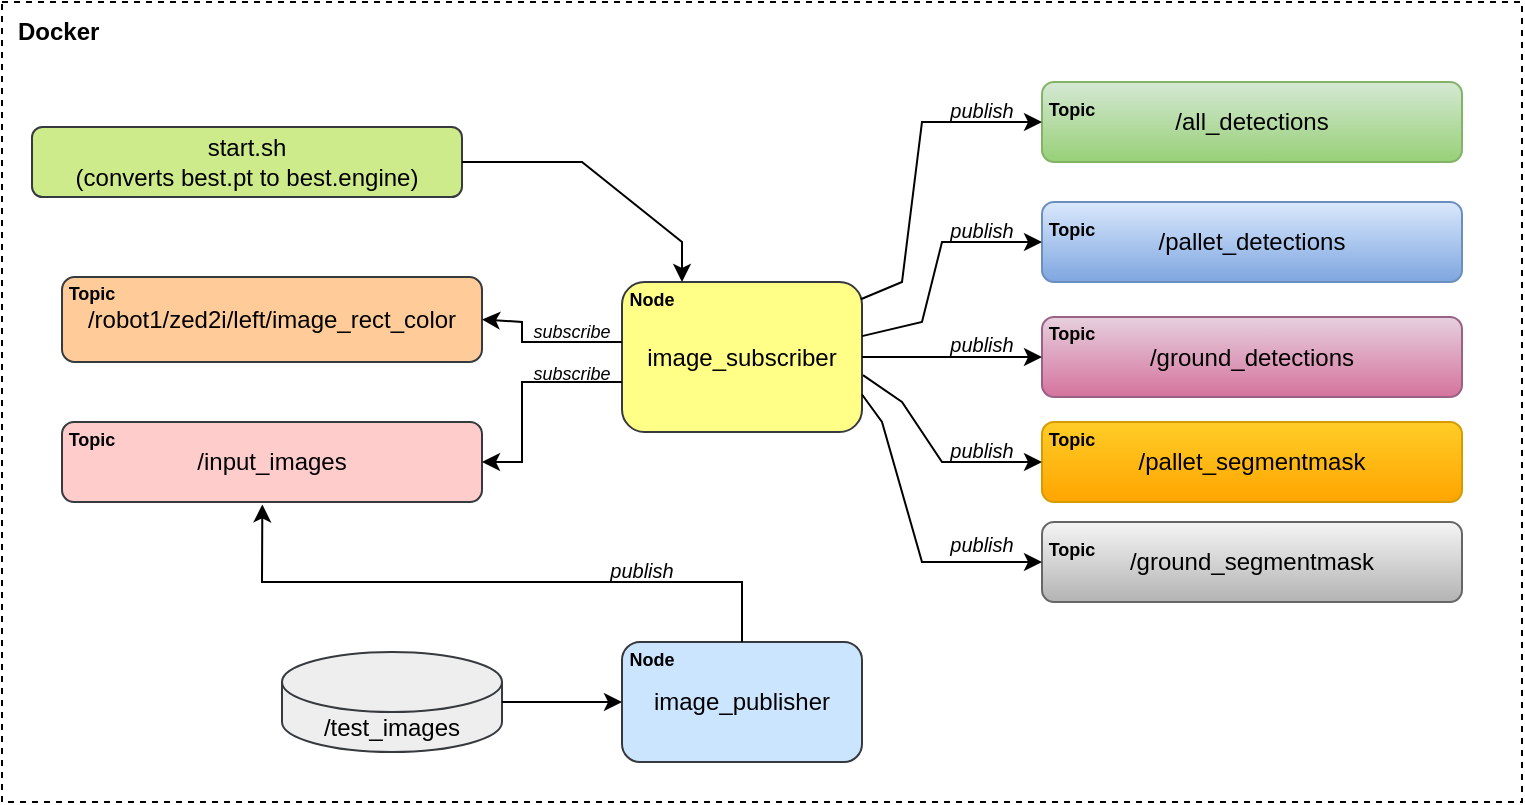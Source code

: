 <mxfile version="25.0.1">
  <diagram name="Page-1" id="4EJ7iSS-Rt1fkslnQ3fg">
    <mxGraphModel dx="1744" dy="1036" grid="1" gridSize="10" guides="1" tooltips="1" connect="1" arrows="1" fold="1" page="1" pageScale="1" pageWidth="850" pageHeight="1100" math="0" shadow="0">
      <root>
        <mxCell id="0" />
        <mxCell id="1" parent="0" />
        <mxCell id="R884XxZkduRBrohjx5yr-1" value="/robot1/zed2i/left/image_rect_color" style="rounded=1;whiteSpace=wrap;html=1;fillColor=#ffcc99;strokeColor=#36393d;" vertex="1" parent="1">
          <mxGeometry x="160" y="287.5" width="210" height="42.5" as="geometry" />
        </mxCell>
        <mxCell id="R884XxZkduRBrohjx5yr-2" value="/input_images" style="rounded=1;whiteSpace=wrap;html=1;fillColor=#ffcccc;strokeColor=#36393d;" vertex="1" parent="1">
          <mxGeometry x="160" y="360" width="210" height="40" as="geometry" />
        </mxCell>
        <mxCell id="R884XxZkduRBrohjx5yr-4" value="image_subscriber" style="rounded=1;whiteSpace=wrap;html=1;fillColor=#ffff88;strokeColor=#36393d;" vertex="1" parent="1">
          <mxGeometry x="440" y="290" width="120" height="75" as="geometry" />
        </mxCell>
        <mxCell id="R884XxZkduRBrohjx5yr-9" value="" style="endArrow=classic;html=1;rounded=0;exitX=1;exitY=0.5;exitDx=0;exitDy=0;entryX=1;entryY=0.5;entryDx=0;entryDy=0;" edge="1" parent="1" target="R884XxZkduRBrohjx5yr-2">
          <mxGeometry width="50" height="50" relative="1" as="geometry">
            <mxPoint x="440" y="340" as="sourcePoint" />
            <mxPoint x="430" y="390" as="targetPoint" />
            <Array as="points">
              <mxPoint x="390" y="340" />
              <mxPoint x="390" y="380" />
            </Array>
          </mxGeometry>
        </mxCell>
        <mxCell id="R884XxZkduRBrohjx5yr-11" value="/pallet_detections" style="rounded=1;whiteSpace=wrap;html=1;fillColor=#dae8fc;gradientColor=#7ea6e0;strokeColor=#6c8ebf;" vertex="1" parent="1">
          <mxGeometry x="650" y="250" width="210" height="40" as="geometry" />
        </mxCell>
        <mxCell id="R884XxZkduRBrohjx5yr-12" value="/ground_detections" style="rounded=1;whiteSpace=wrap;html=1;fillColor=#e6d0de;gradientColor=#d5739d;strokeColor=#996185;" vertex="1" parent="1">
          <mxGeometry x="650" y="307.5" width="210" height="40" as="geometry" />
        </mxCell>
        <mxCell id="R884XxZkduRBrohjx5yr-13" value="/pallet_segmentmask" style="rounded=1;whiteSpace=wrap;html=1;fillColor=#ffcd28;gradientColor=#ffa500;strokeColor=#d79b00;" vertex="1" parent="1">
          <mxGeometry x="650" y="360" width="210" height="40" as="geometry" />
        </mxCell>
        <mxCell id="R884XxZkduRBrohjx5yr-14" value="/ground_segmentmask" style="rounded=1;whiteSpace=wrap;html=1;fillColor=#f5f5f5;gradientColor=#b3b3b3;strokeColor=#666666;" vertex="1" parent="1">
          <mxGeometry x="650" y="410" width="210" height="40" as="geometry" />
        </mxCell>
        <mxCell id="R884XxZkduRBrohjx5yr-16" value="" style="endArrow=classic;html=1;rounded=0;entryX=0;entryY=0.5;entryDx=0;entryDy=0;exitX=1;exitY=0.5;exitDx=0;exitDy=0;" edge="1" parent="1" source="R884XxZkduRBrohjx5yr-4" target="R884XxZkduRBrohjx5yr-12">
          <mxGeometry width="50" height="50" relative="1" as="geometry">
            <mxPoint x="510" y="400" as="sourcePoint" />
            <mxPoint x="560" y="350" as="targetPoint" />
            <Array as="points" />
          </mxGeometry>
        </mxCell>
        <mxCell id="R884XxZkduRBrohjx5yr-17" value="" style="endArrow=classic;html=1;rounded=0;entryX=0;entryY=0.5;entryDx=0;entryDy=0;exitX=1.004;exitY=0.621;exitDx=0;exitDy=0;exitPerimeter=0;" edge="1" parent="1" source="R884XxZkduRBrohjx5yr-4" target="R884XxZkduRBrohjx5yr-13">
          <mxGeometry width="50" height="50" relative="1" as="geometry">
            <mxPoint x="560" y="330" as="sourcePoint" />
            <mxPoint x="600" y="360" as="targetPoint" />
            <Array as="points">
              <mxPoint x="580" y="350" />
              <mxPoint x="600" y="380" />
            </Array>
          </mxGeometry>
        </mxCell>
        <mxCell id="R884XxZkduRBrohjx5yr-19" value="/all_detections" style="rounded=1;whiteSpace=wrap;html=1;fillColor=#d5e8d4;strokeColor=#82b366;gradientColor=#97d077;" vertex="1" parent="1">
          <mxGeometry x="650" y="190" width="210" height="40" as="geometry" />
        </mxCell>
        <mxCell id="R884XxZkduRBrohjx5yr-21" value="" style="endArrow=classic;html=1;rounded=0;entryX=0;entryY=0.5;entryDx=0;entryDy=0;exitX=1;exitY=0.75;exitDx=0;exitDy=0;" edge="1" parent="1" source="R884XxZkduRBrohjx5yr-4" target="R884XxZkduRBrohjx5yr-14">
          <mxGeometry width="50" height="50" relative="1" as="geometry">
            <mxPoint x="560" y="440" as="sourcePoint" />
            <mxPoint x="610" y="390" as="targetPoint" />
            <Array as="points">
              <mxPoint x="570" y="360" />
              <mxPoint x="590" y="430" />
            </Array>
          </mxGeometry>
        </mxCell>
        <mxCell id="R884XxZkduRBrohjx5yr-23" value="" style="endArrow=classic;html=1;rounded=0;exitX=1;exitY=0.361;exitDx=0;exitDy=0;exitPerimeter=0;entryX=0;entryY=0.5;entryDx=0;entryDy=0;" edge="1" parent="1" source="R884XxZkduRBrohjx5yr-4" target="R884XxZkduRBrohjx5yr-11">
          <mxGeometry width="50" height="50" relative="1" as="geometry">
            <mxPoint x="570" y="320" as="sourcePoint" />
            <mxPoint x="610" y="270" as="targetPoint" />
            <Array as="points">
              <mxPoint x="590" y="310" />
              <mxPoint x="600" y="270" />
            </Array>
          </mxGeometry>
        </mxCell>
        <mxCell id="R884XxZkduRBrohjx5yr-27" value="" style="endArrow=classic;html=1;rounded=0;exitX=1;exitY=0.5;exitDx=0;exitDy=0;entryX=1;entryY=0.5;entryDx=0;entryDy=0;" edge="1" parent="1" target="R884XxZkduRBrohjx5yr-1">
          <mxGeometry width="50" height="50" relative="1" as="geometry">
            <mxPoint x="440" y="320" as="sourcePoint" />
            <mxPoint x="390" y="370" as="targetPoint" />
            <Array as="points">
              <mxPoint x="390" y="320" />
              <mxPoint x="390" y="310" />
            </Array>
          </mxGeometry>
        </mxCell>
        <mxCell id="R884XxZkduRBrohjx5yr-25" value="" style="endArrow=classic;html=1;rounded=0;exitX=0.995;exitY=0.115;exitDx=0;exitDy=0;exitPerimeter=0;entryX=0;entryY=0.5;entryDx=0;entryDy=0;" edge="1" parent="1" source="R884XxZkduRBrohjx5yr-4" target="R884XxZkduRBrohjx5yr-19">
          <mxGeometry width="50" height="50" relative="1" as="geometry">
            <mxPoint x="550" y="260" as="sourcePoint" />
            <mxPoint x="600" y="210" as="targetPoint" />
            <Array as="points">
              <mxPoint x="580" y="290" />
              <mxPoint x="590" y="210" />
            </Array>
          </mxGeometry>
        </mxCell>
        <mxCell id="R884XxZkduRBrohjx5yr-28" value="image_publisher" style="rounded=1;whiteSpace=wrap;html=1;fillColor=#cce5ff;strokeColor=#36393d;" vertex="1" parent="1">
          <mxGeometry x="440" y="470" width="120" height="60" as="geometry" />
        </mxCell>
        <mxCell id="R884XxZkduRBrohjx5yr-30" value="/test_images" style="shape=cylinder3;whiteSpace=wrap;html=1;boundedLbl=1;backgroundOutline=1;size=15;fillColor=#eeeeee;strokeColor=#36393d;" vertex="1" parent="1">
          <mxGeometry x="270" y="475" width="110" height="50" as="geometry" />
        </mxCell>
        <mxCell id="R884XxZkduRBrohjx5yr-31" value="" style="endArrow=classic;html=1;rounded=0;exitX=1;exitY=0.5;exitDx=0;exitDy=0;exitPerimeter=0;entryX=0;entryY=0.5;entryDx=0;entryDy=0;" edge="1" parent="1" source="R884XxZkduRBrohjx5yr-30" target="R884XxZkduRBrohjx5yr-28">
          <mxGeometry width="50" height="50" relative="1" as="geometry">
            <mxPoint x="450" y="600" as="sourcePoint" />
            <mxPoint x="500" y="550" as="targetPoint" />
          </mxGeometry>
        </mxCell>
        <mxCell id="R884XxZkduRBrohjx5yr-33" value="start.sh&lt;div&gt;(converts best.pt to best.engine)&lt;/div&gt;" style="rounded=1;whiteSpace=wrap;html=1;fillColor=#cdeb8b;strokeColor=#36393d;" vertex="1" parent="1">
          <mxGeometry x="145" y="212.5" width="215" height="35" as="geometry" />
        </mxCell>
        <mxCell id="R884XxZkduRBrohjx5yr-34" value="" style="endArrow=classic;html=1;rounded=0;exitX=1;exitY=0.5;exitDx=0;exitDy=0;entryX=0.25;entryY=0;entryDx=0;entryDy=0;" edge="1" parent="1" source="R884XxZkduRBrohjx5yr-33" target="R884XxZkduRBrohjx5yr-4">
          <mxGeometry width="50" height="50" relative="1" as="geometry">
            <mxPoint x="420" y="250" as="sourcePoint" />
            <mxPoint x="470" y="200" as="targetPoint" />
            <Array as="points">
              <mxPoint x="420" y="230" />
              <mxPoint x="470" y="270" />
            </Array>
          </mxGeometry>
        </mxCell>
        <mxCell id="R884XxZkduRBrohjx5yr-37" value="&lt;b&gt;&lt;font style=&quot;font-size: 9px;&quot;&gt;Topic&lt;/font&gt;&lt;/b&gt;" style="text;html=1;align=center;verticalAlign=middle;whiteSpace=wrap;rounded=0;" vertex="1" parent="1">
          <mxGeometry x="160" y="365" width="30" height="5" as="geometry" />
        </mxCell>
        <mxCell id="R884XxZkduRBrohjx5yr-39" value="&lt;b&gt;&lt;font style=&quot;font-size: 9px;&quot;&gt;Topic&lt;/font&gt;&lt;/b&gt;" style="text;html=1;align=center;verticalAlign=middle;whiteSpace=wrap;rounded=0;" vertex="1" parent="1">
          <mxGeometry x="160" y="287.5" width="30" height="15" as="geometry" />
        </mxCell>
        <mxCell id="R884XxZkduRBrohjx5yr-41" value="&lt;b&gt;&lt;font style=&quot;font-size: 9px;&quot;&gt;Topic&lt;/font&gt;&lt;/b&gt;" style="text;html=1;align=center;verticalAlign=middle;whiteSpace=wrap;rounded=0;" vertex="1" parent="1">
          <mxGeometry x="650" y="200" width="30" height="5" as="geometry" />
        </mxCell>
        <mxCell id="R884XxZkduRBrohjx5yr-42" value="&lt;b&gt;&lt;font style=&quot;font-size: 9px;&quot;&gt;Topic&lt;/font&gt;&lt;/b&gt;" style="text;html=1;align=center;verticalAlign=middle;whiteSpace=wrap;rounded=0;" vertex="1" parent="1">
          <mxGeometry x="650" y="260" width="30" height="5" as="geometry" />
        </mxCell>
        <mxCell id="R884XxZkduRBrohjx5yr-43" value="&lt;b&gt;&lt;font style=&quot;font-size: 9px;&quot;&gt;Topic&lt;/font&gt;&lt;/b&gt;" style="text;html=1;align=center;verticalAlign=middle;whiteSpace=wrap;rounded=0;" vertex="1" parent="1">
          <mxGeometry x="650" y="312.5" width="30" height="5" as="geometry" />
        </mxCell>
        <mxCell id="R884XxZkduRBrohjx5yr-44" value="&lt;b&gt;&lt;font style=&quot;font-size: 9px;&quot;&gt;Topic&lt;/font&gt;&lt;/b&gt;" style="text;html=1;align=center;verticalAlign=middle;whiteSpace=wrap;rounded=0;" vertex="1" parent="1">
          <mxGeometry x="650" y="365" width="30" height="5" as="geometry" />
        </mxCell>
        <mxCell id="R884XxZkduRBrohjx5yr-45" value="&lt;b&gt;&lt;font style=&quot;font-size: 9px;&quot;&gt;Topic&lt;/font&gt;&lt;/b&gt;" style="text;html=1;align=center;verticalAlign=middle;whiteSpace=wrap;rounded=0;" vertex="1" parent="1">
          <mxGeometry x="650" y="420" width="30" height="5" as="geometry" />
        </mxCell>
        <mxCell id="R884XxZkduRBrohjx5yr-46" value="&lt;i&gt;&lt;font style=&quot;font-size: 9px;&quot;&gt;subscribe&lt;/font&gt;&lt;/i&gt;" style="text;html=1;align=center;verticalAlign=middle;whiteSpace=wrap;rounded=0;" vertex="1" parent="1">
          <mxGeometry x="390" y="310" width="50" height="7.5" as="geometry" />
        </mxCell>
        <mxCell id="R884XxZkduRBrohjx5yr-47" value="&lt;i&gt;&lt;font style=&quot;font-size: 9px;&quot;&gt;subscribe&lt;/font&gt;&lt;/i&gt;" style="text;html=1;align=center;verticalAlign=middle;whiteSpace=wrap;rounded=0;" vertex="1" parent="1">
          <mxGeometry x="390" y="330" width="50" height="10" as="geometry" />
        </mxCell>
        <mxCell id="R884XxZkduRBrohjx5yr-48" value="&lt;b&gt;&lt;font style=&quot;font-size: 9px;&quot;&gt;Node&lt;/font&gt;&lt;/b&gt;" style="text;html=1;align=center;verticalAlign=middle;whiteSpace=wrap;rounded=0;" vertex="1" parent="1">
          <mxGeometry x="440" y="475" width="30" height="5" as="geometry" />
        </mxCell>
        <mxCell id="R884XxZkduRBrohjx5yr-50" value="&lt;b&gt;&lt;font style=&quot;font-size: 9px;&quot;&gt;Node&lt;/font&gt;&lt;/b&gt;" style="text;html=1;align=center;verticalAlign=middle;whiteSpace=wrap;rounded=0;" vertex="1" parent="1">
          <mxGeometry x="440" y="295" width="30" height="5" as="geometry" />
        </mxCell>
        <mxCell id="R884XxZkduRBrohjx5yr-51" value="" style="endArrow=classic;html=1;rounded=0;entryX=0.477;entryY=1.03;entryDx=0;entryDy=0;entryPerimeter=0;exitX=0.5;exitY=0;exitDx=0;exitDy=0;" edge="1" parent="1" source="R884XxZkduRBrohjx5yr-28" target="R884XxZkduRBrohjx5yr-2">
          <mxGeometry width="50" height="50" relative="1" as="geometry">
            <mxPoint x="290" y="470" as="sourcePoint" />
            <mxPoint x="340" y="420" as="targetPoint" />
            <Array as="points">
              <mxPoint x="500" y="440" />
              <mxPoint x="260" y="440" />
            </Array>
          </mxGeometry>
        </mxCell>
        <mxCell id="R884XxZkduRBrohjx5yr-58" value="&lt;font size=&quot;1&quot;&gt;&lt;i&gt;publish&lt;/i&gt;&lt;/font&gt;" style="text;html=1;align=center;verticalAlign=middle;whiteSpace=wrap;rounded=0;rotation=0;" vertex="1" parent="1">
          <mxGeometry x="595" y="200" width="50" height="7.5" as="geometry" />
        </mxCell>
        <mxCell id="R884XxZkduRBrohjx5yr-63" value="&lt;font size=&quot;1&quot;&gt;&lt;i&gt;publish&lt;/i&gt;&lt;/font&gt;" style="text;html=1;align=center;verticalAlign=middle;whiteSpace=wrap;rounded=0;rotation=0;" vertex="1" parent="1">
          <mxGeometry x="595" y="260" width="50" height="7.5" as="geometry" />
        </mxCell>
        <mxCell id="R884XxZkduRBrohjx5yr-64" value="&lt;font size=&quot;1&quot;&gt;&lt;i&gt;publish&lt;/i&gt;&lt;/font&gt;" style="text;html=1;align=center;verticalAlign=middle;whiteSpace=wrap;rounded=0;rotation=0;" vertex="1" parent="1">
          <mxGeometry x="595" y="317.5" width="50" height="7.5" as="geometry" />
        </mxCell>
        <mxCell id="R884XxZkduRBrohjx5yr-65" value="&lt;font size=&quot;1&quot;&gt;&lt;i&gt;publish&lt;/i&gt;&lt;/font&gt;" style="text;html=1;align=center;verticalAlign=middle;whiteSpace=wrap;rounded=0;rotation=0;" vertex="1" parent="1">
          <mxGeometry x="600" y="370" width="40" height="7.5" as="geometry" />
        </mxCell>
        <mxCell id="R884XxZkduRBrohjx5yr-67" value="&lt;font size=&quot;1&quot;&gt;&lt;i&gt;publish&lt;/i&gt;&lt;/font&gt;" style="text;html=1;align=center;verticalAlign=middle;whiteSpace=wrap;rounded=0;rotation=0;" vertex="1" parent="1">
          <mxGeometry x="600" y="417.5" width="40" height="7.5" as="geometry" />
        </mxCell>
        <mxCell id="R884XxZkduRBrohjx5yr-68" value="&lt;font size=&quot;1&quot;&gt;&lt;i&gt;publish&lt;/i&gt;&lt;/font&gt;" style="text;html=1;align=center;verticalAlign=middle;whiteSpace=wrap;rounded=0;rotation=0;" vertex="1" parent="1">
          <mxGeometry x="430" y="430" width="40" height="7.5" as="geometry" />
        </mxCell>
        <mxCell id="R884XxZkduRBrohjx5yr-71" value="" style="rounded=0;whiteSpace=wrap;html=1;fillColor=none;glass=0;dashed=1;" vertex="1" parent="1">
          <mxGeometry x="130" y="150" width="760" height="400" as="geometry" />
        </mxCell>
        <mxCell id="R884XxZkduRBrohjx5yr-72" value="&lt;b&gt;Docker&amp;nbsp;&lt;/b&gt;" style="text;html=1;align=center;verticalAlign=middle;whiteSpace=wrap;rounded=0;" vertex="1" parent="1">
          <mxGeometry x="130" y="150" width="60" height="30" as="geometry" />
        </mxCell>
      </root>
    </mxGraphModel>
  </diagram>
</mxfile>
